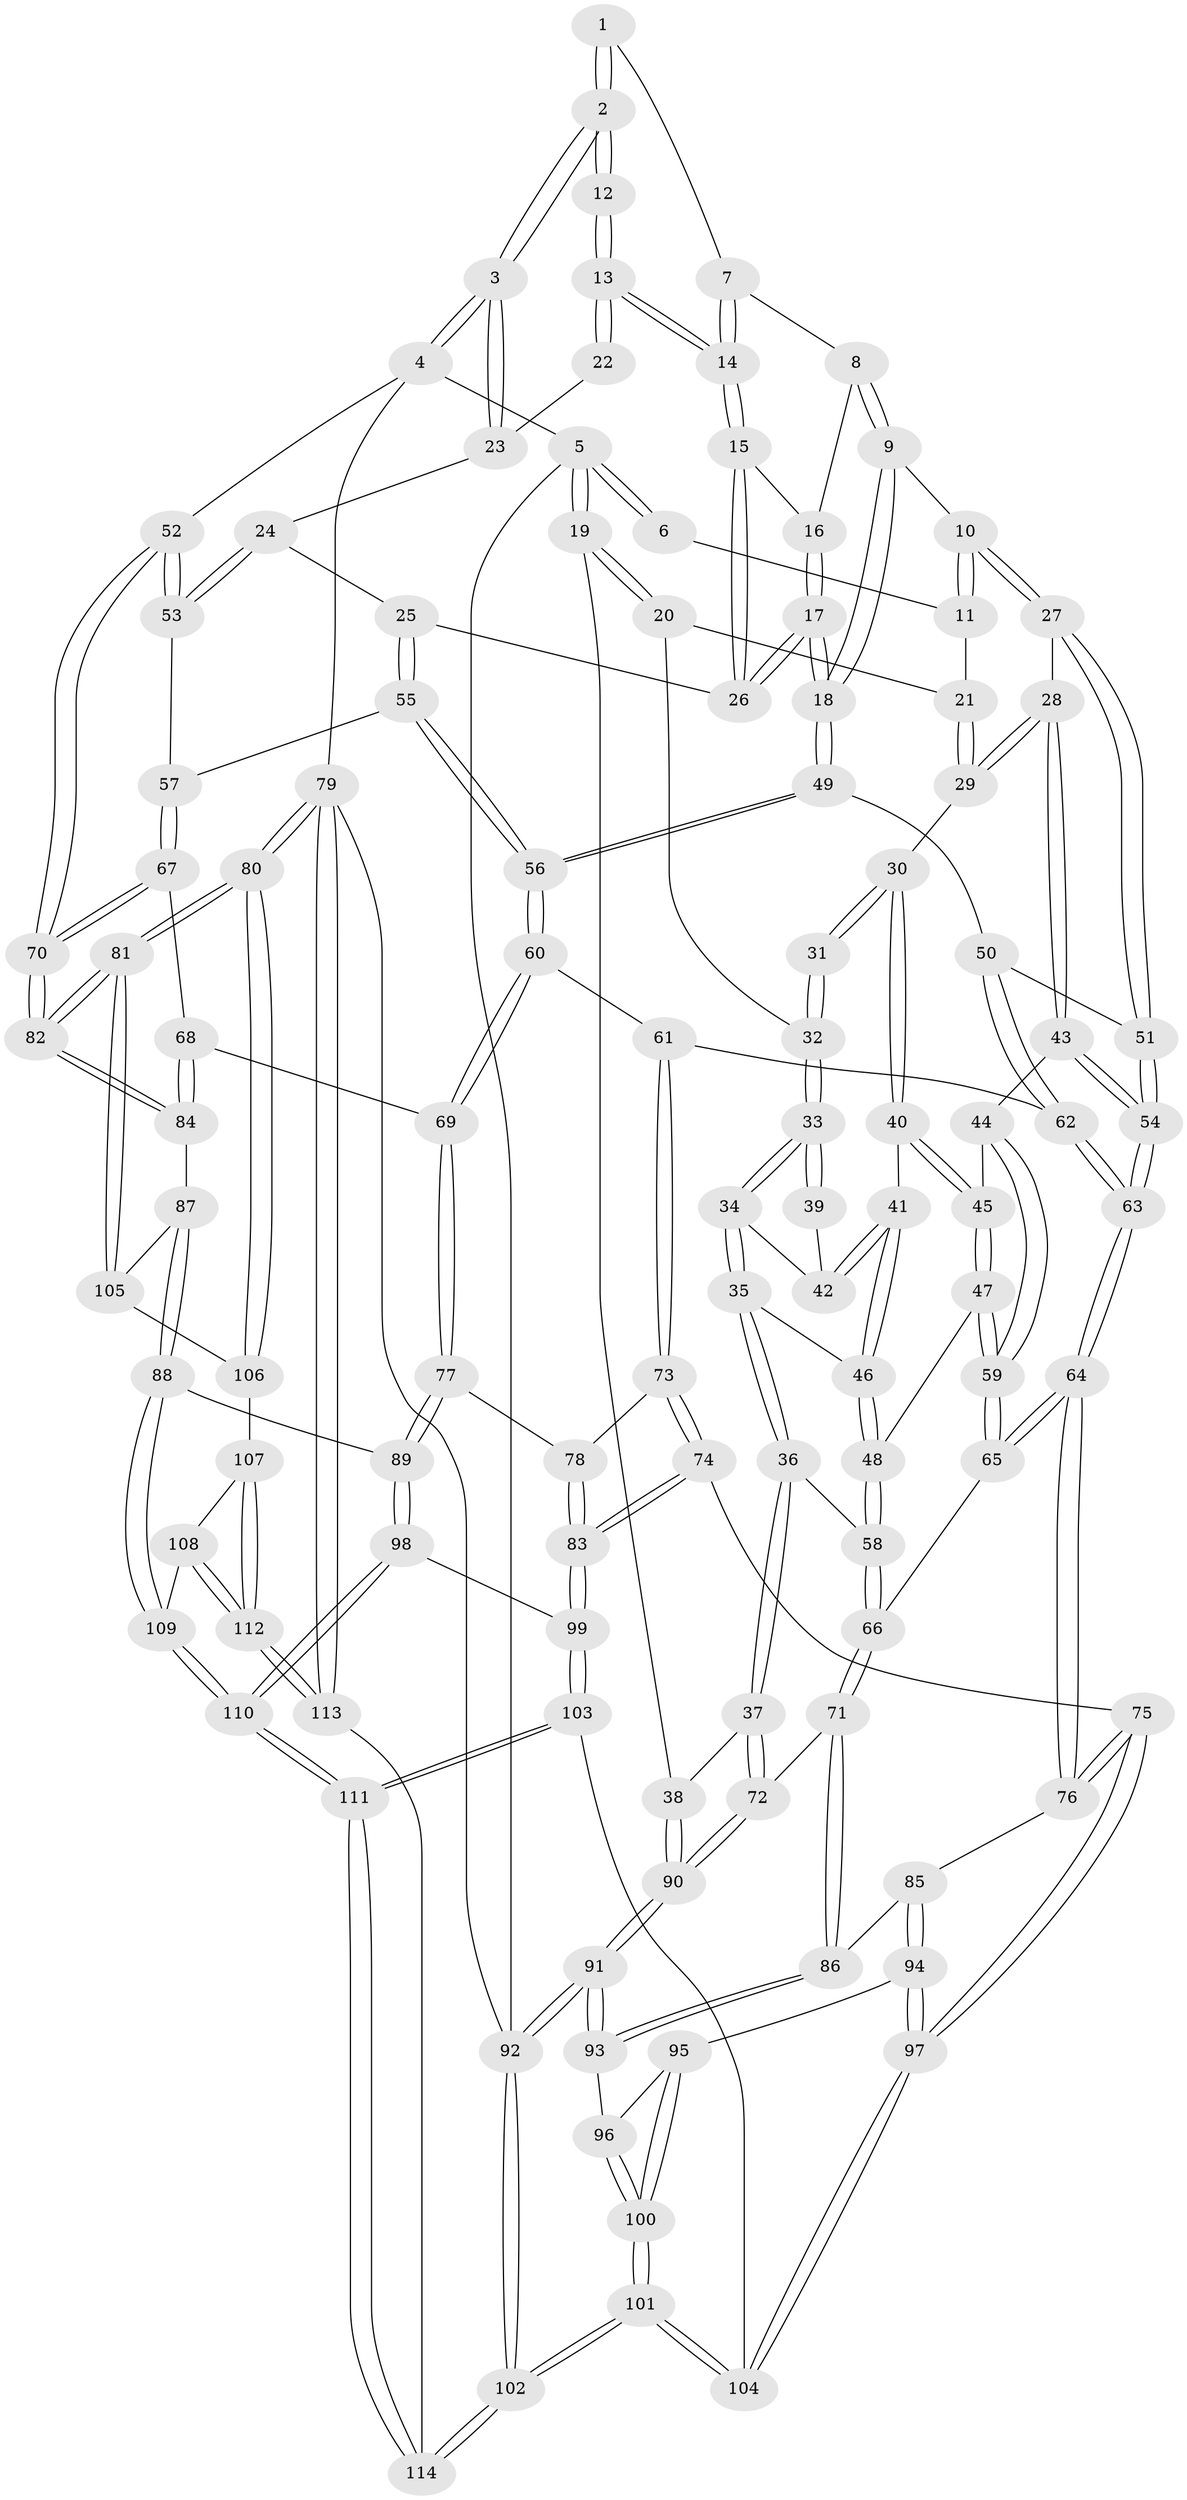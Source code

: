 // Generated by graph-tools (version 1.1) at 2025/38/03/09/25 02:38:24]
// undirected, 114 vertices, 282 edges
graph export_dot {
graph [start="1"]
  node [color=gray90,style=filled];
  1 [pos="+0.6628587095689551+0"];
  2 [pos="+1+0"];
  3 [pos="+1+0"];
  4 [pos="+1+0"];
  5 [pos="+0+0"];
  6 [pos="+0.321256943659402+0"];
  7 [pos="+0.6607409255231376+0"];
  8 [pos="+0.6404566923010414+0"];
  9 [pos="+0.5459354185903442+0.19445632209813668"];
  10 [pos="+0.5442102497841663+0.19471398484862784"];
  11 [pos="+0.32102637835326214+0"];
  12 [pos="+0.9094369973604124+0"];
  13 [pos="+0.7845178528290124+0.16499214266382115"];
  14 [pos="+0.7778764582547817+0.17090241804481665"];
  15 [pos="+0.776356575691169+0.17574025658196424"];
  16 [pos="+0.6893802919192485+0.10945861318499314"];
  17 [pos="+0.6453540101532299+0.2495713945884265"];
  18 [pos="+0.635673158240867+0.2516627080461676"];
  19 [pos="+0+0"];
  20 [pos="+0.00991331038388824+0.09759494385619283"];
  21 [pos="+0.2841017221237593+0.09449196660322781"];
  22 [pos="+0.8685602668045882+0.1419385275729883"];
  23 [pos="+0.9307196782172816+0.1690409445172788"];
  24 [pos="+0.8996976755392336+0.2523521886208769"];
  25 [pos="+0.7718269709348866+0.23946027829596336"];
  26 [pos="+0.7639560610995375+0.23358827234768897"];
  27 [pos="+0.49529684102397425+0.21815842311849296"];
  28 [pos="+0.37624482521262864+0.22437277080419915"];
  29 [pos="+0.29091794974587576+0.1648600651607442"];
  30 [pos="+0.27235401229790535+0.17937626233230758"];
  31 [pos="+0.2172895217999711+0.18446360189281982"];
  32 [pos="+0.08911933406534132+0.17474700930504816"];
  33 [pos="+0.10329189911226327+0.24893742266793684"];
  34 [pos="+0.10229613906509699+0.2566421271849297"];
  35 [pos="+0.0867591394715032+0.31325624791809414"];
  36 [pos="+0.013564539639721145+0.40720720191307874"];
  37 [pos="+0+0.41812223312403074"];
  38 [pos="+0+0.4169502797097516"];
  39 [pos="+0.14761991713155087+0.23826816414712612"];
  40 [pos="+0.22560134472316723+0.27117503298224765"];
  41 [pos="+0.21612415377287014+0.278564307857704"];
  42 [pos="+0.17435930282980008+0.26178248832084583"];
  43 [pos="+0.35180166836966287+0.355049053559641"];
  44 [pos="+0.3066580081783856+0.36570913645081005"];
  45 [pos="+0.2926852782388664+0.36632115903721546"];
  46 [pos="+0.20848508361314746+0.2876309318925388"];
  47 [pos="+0.1938950453855511+0.424659279247074"];
  48 [pos="+0.18880863478036886+0.4238904105723881"];
  49 [pos="+0.630199699877266+0.33661668378902526"];
  50 [pos="+0.5515541245977972+0.3818086247291722"];
  51 [pos="+0.47577971046103756+0.395563623299664"];
  52 [pos="+1+0.34970873537387476"];
  53 [pos="+0.9462418467413752+0.2973955852776111"];
  54 [pos="+0.43112366729732365+0.4513770325336543"];
  55 [pos="+0.8024232610827491+0.41689997876705415"];
  56 [pos="+0.6821115820621947+0.46447488926454694"];
  57 [pos="+0.8488137305811707+0.43374345309201784"];
  58 [pos="+0.15134851454308373+0.43251212014789386"];
  59 [pos="+0.29664447447804315+0.514312092186179"];
  60 [pos="+0.675759510320681+0.4787437380894033"];
  61 [pos="+0.671083454542769+0.48147356738036123"];
  62 [pos="+0.5762454095838757+0.4874803146195254"];
  63 [pos="+0.4328177496312444+0.5273255646879522"];
  64 [pos="+0.4171581322123943+0.5604562189658296"];
  65 [pos="+0.30826751044041323+0.527725341787036"];
  66 [pos="+0.18169423876784635+0.5943496481132784"];
  67 [pos="+0.9216298821399196+0.5296161808731883"];
  68 [pos="+0.9023198966864785+0.551282010348847"];
  69 [pos="+0.767109405170536+0.5983921198961802"];
  70 [pos="+1+0.5178509299685446"];
  71 [pos="+0.1614146807191428+0.6285491915000295"];
  72 [pos="+0.13308350470228109+0.6222642607730593"];
  73 [pos="+0.6278704740650397+0.5849858353176641"];
  74 [pos="+0.515170068567102+0.6817569782042014"];
  75 [pos="+0.4971433515159958+0.6649617308912946"];
  76 [pos="+0.4185224471595012+0.5683204775870889"];
  77 [pos="+0.7470999971256762+0.6556109194777766"];
  78 [pos="+0.6825896941265441+0.6301398415806215"];
  79 [pos="+1+1"];
  80 [pos="+1+1"];
  81 [pos="+1+0.7366974117320589"];
  82 [pos="+1+0.6497755615775096"];
  83 [pos="+0.5231476995208171+0.6978643606447174"];
  84 [pos="+0.8930080305474469+0.6872225414223958"];
  85 [pos="+0.3261597936478635+0.6605635065039046"];
  86 [pos="+0.1647325484469569+0.6350100464094229"];
  87 [pos="+0.8677720296706014+0.749761956140797"];
  88 [pos="+0.8005090178378049+0.7698439182962346"];
  89 [pos="+0.747232662578154+0.7255956092409493"];
  90 [pos="+0+0.7805202633540127"];
  91 [pos="+0+0.8237039671011399"];
  92 [pos="+0+1"];
  93 [pos="+0.16963311459676664+0.6900635610651354"];
  94 [pos="+0.2935465179148341+0.7573393723068287"];
  95 [pos="+0.2620641508428032+0.7607744899523691"];
  96 [pos="+0.17221631055261172+0.6992787725252478"];
  97 [pos="+0.3225758416291895+0.7860898689696604"];
  98 [pos="+0.5683105849232348+0.7603797129117875"];
  99 [pos="+0.5492733884319075+0.762073528316829"];
  100 [pos="+0+1"];
  101 [pos="+0+1"];
  102 [pos="+0+1"];
  103 [pos="+0.5121041114689344+0.8745606406395598"];
  104 [pos="+0.3754053008341395+0.873643297325761"];
  105 [pos="+0.9289800389515059+0.7754985617246515"];
  106 [pos="+0.9414294706205281+0.9231941265027547"];
  107 [pos="+0.9048263516171791+0.9201580464475994"];
  108 [pos="+0.813793003046353+0.8956150289947377"];
  109 [pos="+0.7894691262683826+0.8766433731000034"];
  110 [pos="+0.7618727582030185+0.8934268751240154"];
  111 [pos="+0.5911809032984596+1"];
  112 [pos="+0.8339617910641792+1"];
  113 [pos="+0.8265616928850374+1"];
  114 [pos="+0.5918958039450469+1"];
  1 -- 2;
  1 -- 2;
  1 -- 7;
  2 -- 3;
  2 -- 3;
  2 -- 12;
  2 -- 12;
  3 -- 4;
  3 -- 4;
  3 -- 23;
  3 -- 23;
  4 -- 5;
  4 -- 52;
  4 -- 79;
  5 -- 6;
  5 -- 6;
  5 -- 19;
  5 -- 19;
  5 -- 92;
  6 -- 11;
  7 -- 8;
  7 -- 14;
  7 -- 14;
  8 -- 9;
  8 -- 9;
  8 -- 16;
  9 -- 10;
  9 -- 18;
  9 -- 18;
  10 -- 11;
  10 -- 11;
  10 -- 27;
  10 -- 27;
  11 -- 21;
  12 -- 13;
  12 -- 13;
  13 -- 14;
  13 -- 14;
  13 -- 22;
  13 -- 22;
  14 -- 15;
  14 -- 15;
  15 -- 16;
  15 -- 26;
  15 -- 26;
  16 -- 17;
  16 -- 17;
  17 -- 18;
  17 -- 18;
  17 -- 26;
  17 -- 26;
  18 -- 49;
  18 -- 49;
  19 -- 20;
  19 -- 20;
  19 -- 38;
  20 -- 21;
  20 -- 32;
  21 -- 29;
  21 -- 29;
  22 -- 23;
  23 -- 24;
  24 -- 25;
  24 -- 53;
  24 -- 53;
  25 -- 26;
  25 -- 55;
  25 -- 55;
  27 -- 28;
  27 -- 51;
  27 -- 51;
  28 -- 29;
  28 -- 29;
  28 -- 43;
  28 -- 43;
  29 -- 30;
  30 -- 31;
  30 -- 31;
  30 -- 40;
  30 -- 40;
  31 -- 32;
  31 -- 32;
  32 -- 33;
  32 -- 33;
  33 -- 34;
  33 -- 34;
  33 -- 39;
  33 -- 39;
  34 -- 35;
  34 -- 35;
  34 -- 42;
  35 -- 36;
  35 -- 36;
  35 -- 46;
  36 -- 37;
  36 -- 37;
  36 -- 58;
  37 -- 38;
  37 -- 72;
  37 -- 72;
  38 -- 90;
  38 -- 90;
  39 -- 42;
  40 -- 41;
  40 -- 45;
  40 -- 45;
  41 -- 42;
  41 -- 42;
  41 -- 46;
  41 -- 46;
  43 -- 44;
  43 -- 54;
  43 -- 54;
  44 -- 45;
  44 -- 59;
  44 -- 59;
  45 -- 47;
  45 -- 47;
  46 -- 48;
  46 -- 48;
  47 -- 48;
  47 -- 59;
  47 -- 59;
  48 -- 58;
  48 -- 58;
  49 -- 50;
  49 -- 56;
  49 -- 56;
  50 -- 51;
  50 -- 62;
  50 -- 62;
  51 -- 54;
  51 -- 54;
  52 -- 53;
  52 -- 53;
  52 -- 70;
  52 -- 70;
  53 -- 57;
  54 -- 63;
  54 -- 63;
  55 -- 56;
  55 -- 56;
  55 -- 57;
  56 -- 60;
  56 -- 60;
  57 -- 67;
  57 -- 67;
  58 -- 66;
  58 -- 66;
  59 -- 65;
  59 -- 65;
  60 -- 61;
  60 -- 69;
  60 -- 69;
  61 -- 62;
  61 -- 73;
  61 -- 73;
  62 -- 63;
  62 -- 63;
  63 -- 64;
  63 -- 64;
  64 -- 65;
  64 -- 65;
  64 -- 76;
  64 -- 76;
  65 -- 66;
  66 -- 71;
  66 -- 71;
  67 -- 68;
  67 -- 70;
  67 -- 70;
  68 -- 69;
  68 -- 84;
  68 -- 84;
  69 -- 77;
  69 -- 77;
  70 -- 82;
  70 -- 82;
  71 -- 72;
  71 -- 86;
  71 -- 86;
  72 -- 90;
  72 -- 90;
  73 -- 74;
  73 -- 74;
  73 -- 78;
  74 -- 75;
  74 -- 83;
  74 -- 83;
  75 -- 76;
  75 -- 76;
  75 -- 97;
  75 -- 97;
  76 -- 85;
  77 -- 78;
  77 -- 89;
  77 -- 89;
  78 -- 83;
  78 -- 83;
  79 -- 80;
  79 -- 80;
  79 -- 113;
  79 -- 113;
  79 -- 92;
  80 -- 81;
  80 -- 81;
  80 -- 106;
  80 -- 106;
  81 -- 82;
  81 -- 82;
  81 -- 105;
  81 -- 105;
  82 -- 84;
  82 -- 84;
  83 -- 99;
  83 -- 99;
  84 -- 87;
  85 -- 86;
  85 -- 94;
  85 -- 94;
  86 -- 93;
  86 -- 93;
  87 -- 88;
  87 -- 88;
  87 -- 105;
  88 -- 89;
  88 -- 109;
  88 -- 109;
  89 -- 98;
  89 -- 98;
  90 -- 91;
  90 -- 91;
  91 -- 92;
  91 -- 92;
  91 -- 93;
  91 -- 93;
  92 -- 102;
  92 -- 102;
  93 -- 96;
  94 -- 95;
  94 -- 97;
  94 -- 97;
  95 -- 96;
  95 -- 100;
  95 -- 100;
  96 -- 100;
  96 -- 100;
  97 -- 104;
  97 -- 104;
  98 -- 99;
  98 -- 110;
  98 -- 110;
  99 -- 103;
  99 -- 103;
  100 -- 101;
  100 -- 101;
  101 -- 102;
  101 -- 102;
  101 -- 104;
  101 -- 104;
  102 -- 114;
  102 -- 114;
  103 -- 104;
  103 -- 111;
  103 -- 111;
  105 -- 106;
  106 -- 107;
  107 -- 108;
  107 -- 112;
  107 -- 112;
  108 -- 109;
  108 -- 112;
  108 -- 112;
  109 -- 110;
  109 -- 110;
  110 -- 111;
  110 -- 111;
  111 -- 114;
  111 -- 114;
  112 -- 113;
  112 -- 113;
  113 -- 114;
}
